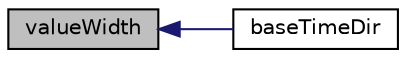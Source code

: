 digraph "valueWidth"
{
  bgcolor="transparent";
  edge [fontname="Helvetica",fontsize="10",labelfontname="Helvetica",labelfontsize="10"];
  node [fontname="Helvetica",fontsize="10",shape=record];
  rankdir="LR";
  Node83 [label="valueWidth",height=0.2,width=0.4,color="black", fillcolor="grey75", style="filled", fontcolor="black"];
  Node83 -> Node84 [dir="back",color="midnightblue",fontsize="10",style="solid",fontname="Helvetica"];
  Node84 [label="baseTimeDir",height=0.2,width=0.4,color="black",URL="$a27245.html#ac36d6aced9eb1b847902a8fac04cee01",tooltip="Return the base directory for the current time value. "];
}
